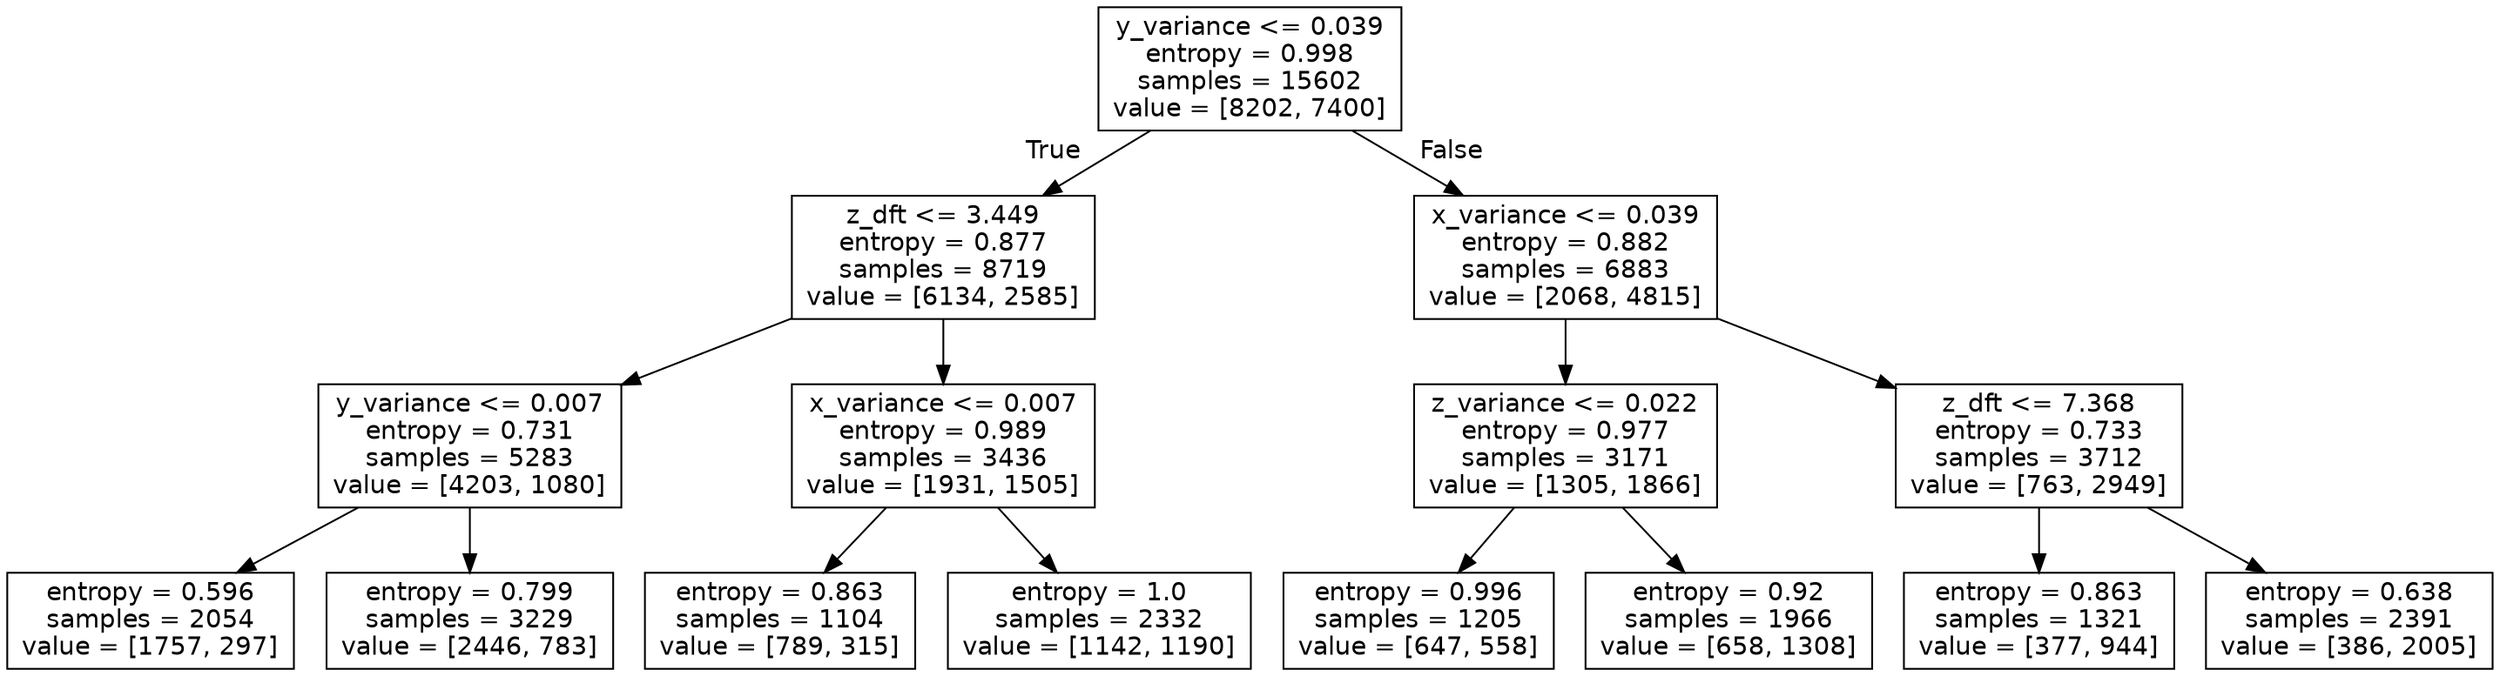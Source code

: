 digraph Tree {
node [shape=box, fontname="helvetica"] ;
edge [fontname="helvetica"] ;
0 [label="y_variance <= 0.039\nentropy = 0.998\nsamples = 15602\nvalue = [8202, 7400]"] ;
1 [label="z_dft <= 3.449\nentropy = 0.877\nsamples = 8719\nvalue = [6134, 2585]"] ;
0 -> 1 [labeldistance=2.5, labelangle=45, headlabel="True"] ;
2 [label="y_variance <= 0.007\nentropy = 0.731\nsamples = 5283\nvalue = [4203, 1080]"] ;
1 -> 2 ;
3 [label="entropy = 0.596\nsamples = 2054\nvalue = [1757, 297]"] ;
2 -> 3 ;
4 [label="entropy = 0.799\nsamples = 3229\nvalue = [2446, 783]"] ;
2 -> 4 ;
5 [label="x_variance <= 0.007\nentropy = 0.989\nsamples = 3436\nvalue = [1931, 1505]"] ;
1 -> 5 ;
6 [label="entropy = 0.863\nsamples = 1104\nvalue = [789, 315]"] ;
5 -> 6 ;
7 [label="entropy = 1.0\nsamples = 2332\nvalue = [1142, 1190]"] ;
5 -> 7 ;
8 [label="x_variance <= 0.039\nentropy = 0.882\nsamples = 6883\nvalue = [2068, 4815]"] ;
0 -> 8 [labeldistance=2.5, labelangle=-45, headlabel="False"] ;
9 [label="z_variance <= 0.022\nentropy = 0.977\nsamples = 3171\nvalue = [1305, 1866]"] ;
8 -> 9 ;
10 [label="entropy = 0.996\nsamples = 1205\nvalue = [647, 558]"] ;
9 -> 10 ;
11 [label="entropy = 0.92\nsamples = 1966\nvalue = [658, 1308]"] ;
9 -> 11 ;
12 [label="z_dft <= 7.368\nentropy = 0.733\nsamples = 3712\nvalue = [763, 2949]"] ;
8 -> 12 ;
13 [label="entropy = 0.863\nsamples = 1321\nvalue = [377, 944]"] ;
12 -> 13 ;
14 [label="entropy = 0.638\nsamples = 2391\nvalue = [386, 2005]"] ;
12 -> 14 ;
}
